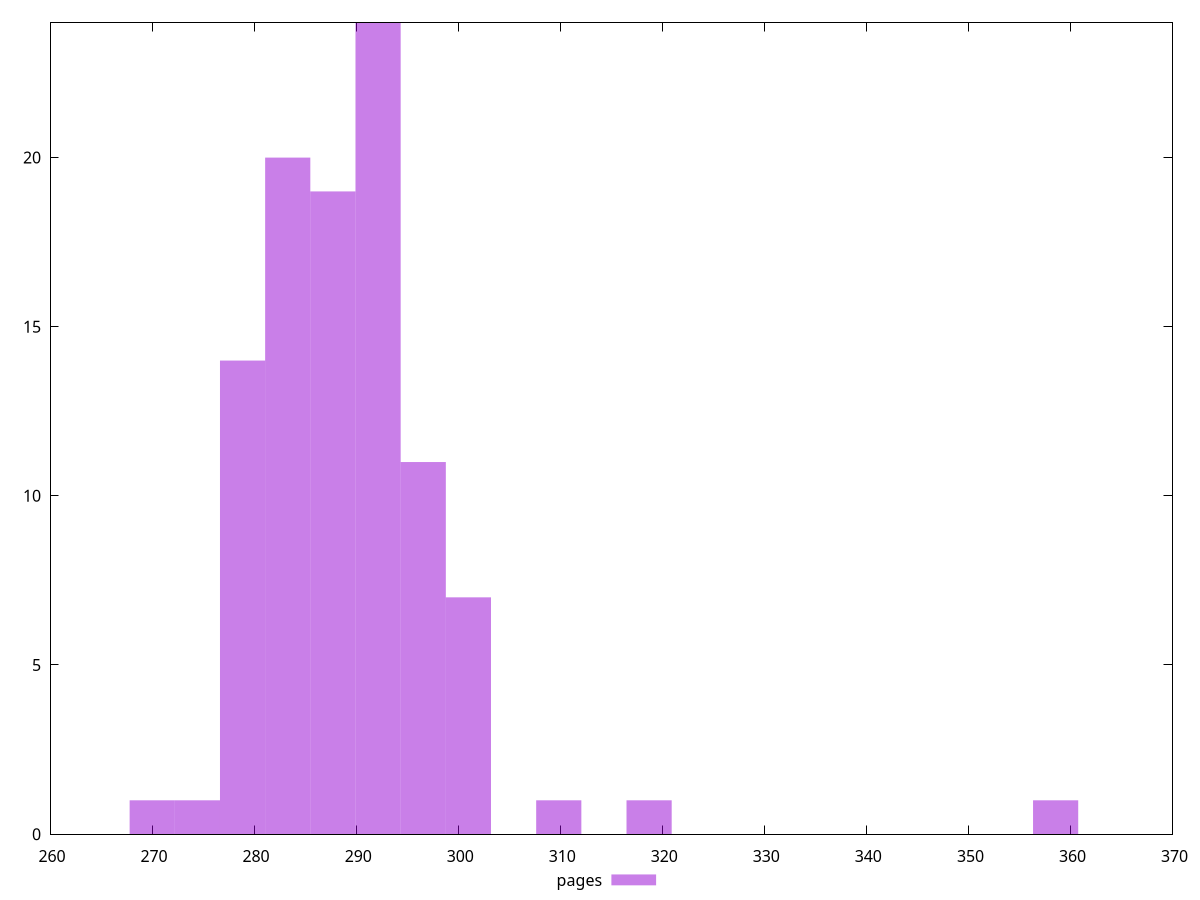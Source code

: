 $_pages <<EOF
358.5473362837094 1
283.29666076737533 20
292.1496814163558 24
287.7231710918656 19
309.85572271431676 1
278.87015044288506 14
296.57619174084607 11
274.44364011839485 1
301.0027020653363 7
318.70874336329723 1
270.0171297939046 1
EOF
set key outside below
set terminal pngcairo
set output "report_00004_2020-11-02T20-21-41.718Z/max-potential-fid/pages//raw_hist.png"
set yrange [0:24]
set boxwidth 4.4265103244902395
set style fill transparent solid 0.5 noborder
plot $_pages title "pages" with boxes ,
